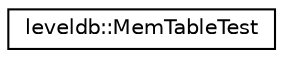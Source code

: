 digraph "Graphical Class Hierarchy"
{
  edge [fontname="Helvetica",fontsize="10",labelfontname="Helvetica",labelfontsize="10"];
  node [fontname="Helvetica",fontsize="10",shape=record];
  rankdir="LR";
  Node1 [label="leveldb::MemTableTest",height=0.2,width=0.4,color="black", fillcolor="white", style="filled",URL="$classleveldb_1_1_mem_table_test.html"];
}
